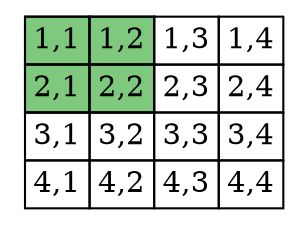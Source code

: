 graph title {
    node[shape=plaintext colorscheme=accent8 ];
    a[
        label=< <TABLE CELLBORDER="1" BORDER="0" CELLSPACING="0" CELLPADDING="3">
<tr>
<td bgcolor="1">1,1</td><td bgcolor="1">1,2</td><td>1,3</td><td>1,4</td></tr>
<tr>
<td bgcolor="1">2,1</td><td bgcolor="1">2,2</td><td>2,3</td><td>2,4</td></tr>
<tr>
<td>3,1</td><td>3,2</td><td>3,3</td><td>3,4</td></tr>
<tr>
<td>4,1</td><td>4,2</td><td>4,3</td><td>4,4</td></tr>
</TABLE> >
    ]
}
